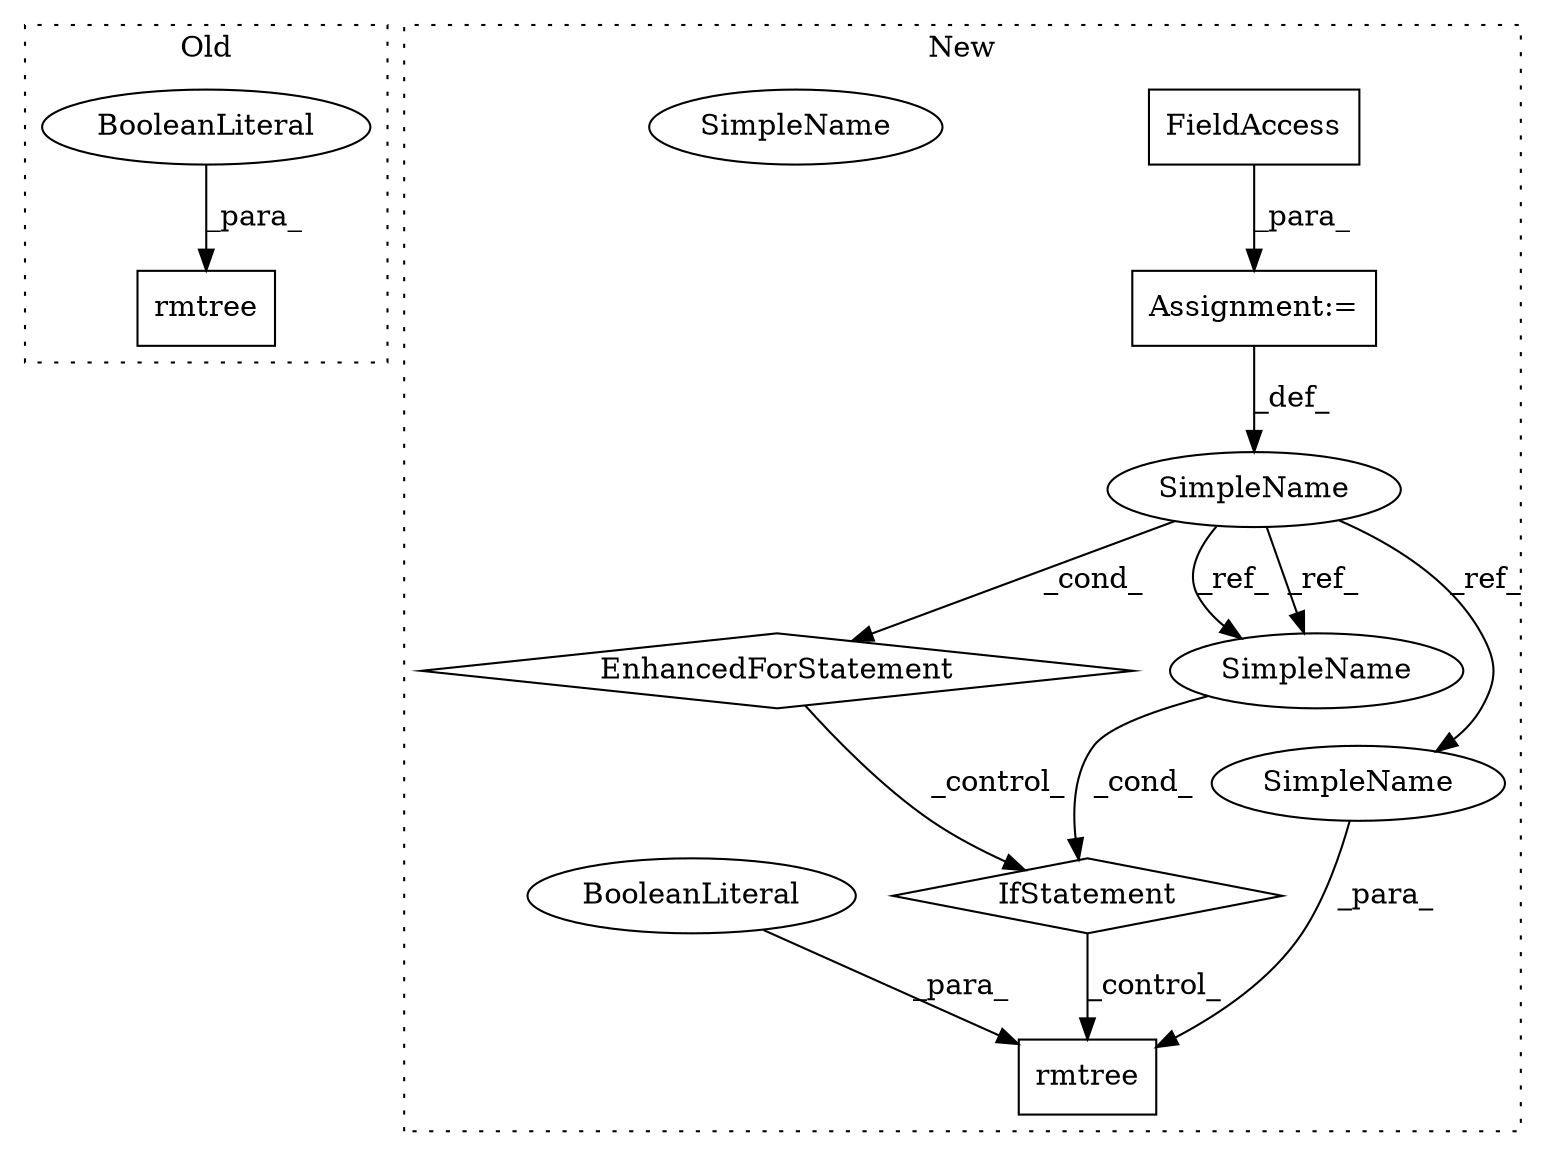 digraph G {
subgraph cluster0 {
1 [label="rmtree" a="32" s="1060,1087" l="7,1" shape="box"];
10 [label="BooleanLiteral" a="9" s="1083" l="4" shape="ellipse"];
label = "Old";
style="dotted";
}
subgraph cluster1 {
2 [label="IfStatement" a="25" s="1361,1375" l="4,2" shape="diamond"];
3 [label="Assignment:=" a="7" s="1262,1351" l="53,2" shape="box"];
4 [label="EnhancedForStatement" a="70" s="1262,1351" l="53,2" shape="diamond"];
5 [label="FieldAccess" a="22" s="1335" l="16" shape="box"];
6 [label="rmtree" a="32" s="1394,1416" l="7,1" shape="box"];
7 [label="BooleanLiteral" a="9" s="1412" l="4" shape="ellipse"];
8 [label="SimpleName" a="42" s="1322" l="10" shape="ellipse"];
9 [label="SimpleName" a="42" s="1365" l="10" shape="ellipse"];
11 [label="SimpleName" a="42" s="1365" l="10" shape="ellipse"];
12 [label="SimpleName" a="42" s="1401" l="10" shape="ellipse"];
label = "New";
style="dotted";
}
2 -> 6 [label="_control_"];
3 -> 8 [label="_def_"];
4 -> 2 [label="_control_"];
5 -> 3 [label="_para_"];
7 -> 6 [label="_para_"];
8 -> 4 [label="_cond_"];
8 -> 11 [label="_ref_"];
8 -> 12 [label="_ref_"];
8 -> 11 [label="_ref_"];
10 -> 1 [label="_para_"];
11 -> 2 [label="_cond_"];
12 -> 6 [label="_para_"];
}